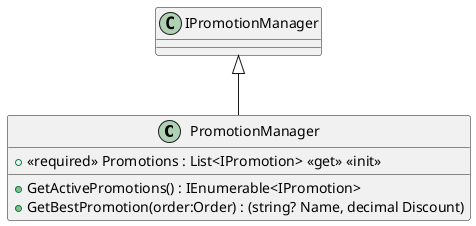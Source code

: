 @startuml
class PromotionManager {
    + <<required>> Promotions : List<IPromotion> <<get>> <<init>>
    + GetActivePromotions() : IEnumerable<IPromotion>
    + GetBestPromotion(order:Order) : (string? Name, decimal Discount)
}
IPromotionManager <|-- PromotionManager
@enduml
